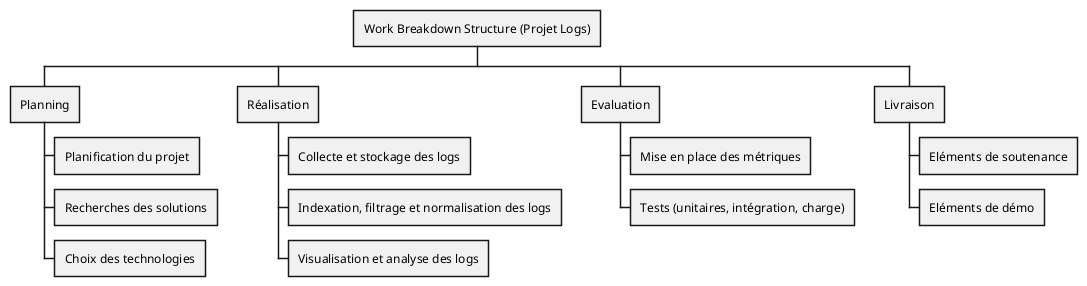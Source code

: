 @startwbs
* Work Breakdown Structure (Projet Logs)
** Planning
*** Planification du projet
*** Recherches des solutions
*** Choix des technologies
** Réalisation
*** Collecte et stockage des logs
*** Indexation, filtrage et normalisation des logs
*** Visualisation et analyse des logs
** Evaluation
*** Mise en place des métriques
*** Tests (unitaires, intégration, charge)
** Livraison
*** Eléments de soutenance
*** Eléments de démo
@endwbs
